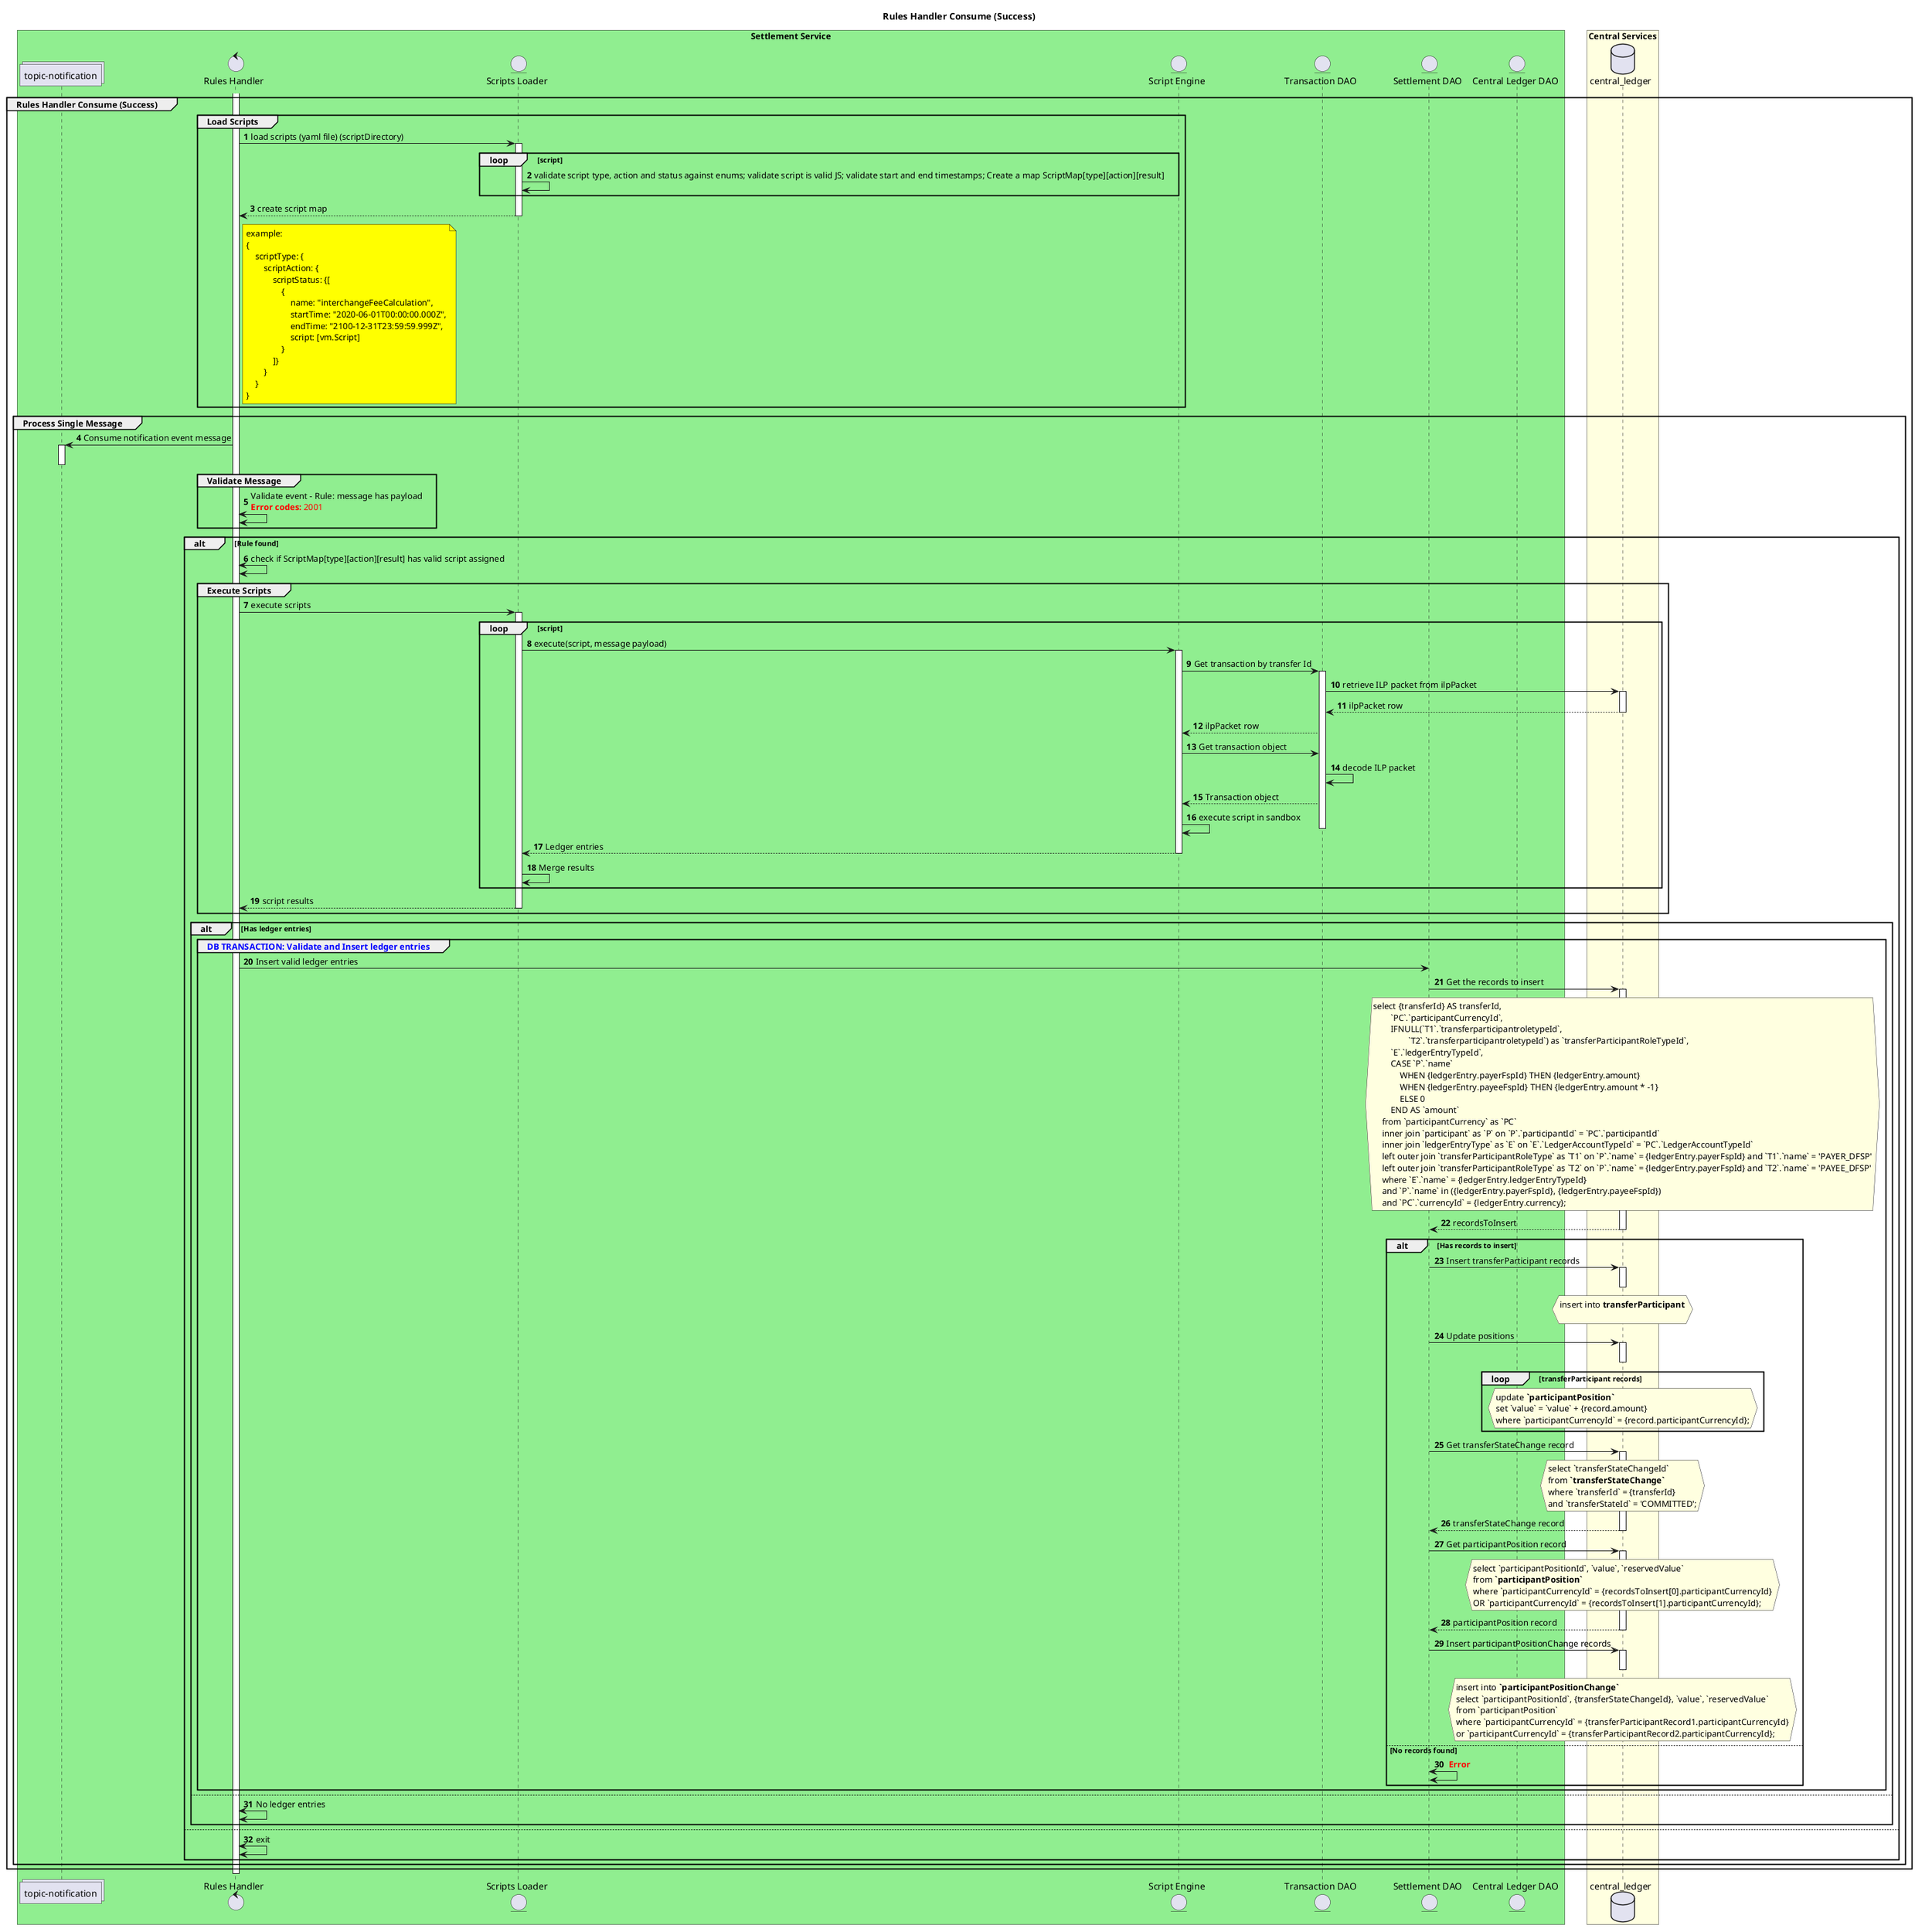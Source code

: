 /'*****
 License
 --------------
 Copyright © 2017 Bill & Melinda Gates Foundation
 The Mojaloop files are made available by the Bill & Melinda Gates Foundation under the Apache License, Version 2.0 (the "License") and you may not use these files except in compliance with the License. You may obtain a copy of the License at
 http://www.apache.org/licenses/LICENSE-2.0
 Unless required by applicable law or agreed to in writing, the Mojaloop files are distributed on an "AS IS" BASIS, WITHOUT WARRANTIES OR CONDITIONS OF ANY KIND, either express or implied. See the License for the specific language governing permissions and limitations under the License.
 Contributors
 --------------
 This is the official list of the Mojaloop project contributors for this file.
 Names of the original copyright holders (individuals or organizations)
 should be listed with a '*' in the first column. People who have
 contributed from an organization can be listed under the organization
 that actually holds the copyright for their contributions (see the
 Gates Foundation organization for an example). Those individuals should have
 their names indented and be marked with a '-'. Email address can be added
 optionally within square brackets <email>.
 * Gates Foundation
 - Name Surname <name.surname@gatesfoundation.com>

 * Neal Donnan <neal.donnan@modusbox.com>
 * Valentin Genev <valentin.genev@modusbox.com>
 --------------
 ******'/

@startuml
' declare title
title Rules Handler Consume (Success)
autonumber
' Actor Keys:
'   boundary - APIs/Interfaces, etc
'   collections - Kafka Topics
'   control - Kafka Consumers
'   entity - Database Access Objects
'   database - Database Persistance Store

' declare actors

collections "topic-notification" as TOPIC_NOTIFICATION
control "Rules Handler" as RULES_HANDLER
database "central_ledger" as DB
entity "Scripts Loader" as SCRIPTS_LOADER
entity "Script Engine" as SCRIPT_ENGINE
entity "Transaction DAO" as TRANSACTION_DAO
entity "Settlement DAO" as SETTLEMENT_DAO
entity "Central Ledger DAO" as CENTRAL_LEDGER_DAO

box "Settlement Service" #LightGreen
    participant TOPIC_NOTIFICATION
    participant RULES_HANDLER
    participant SCRIPTS_LOADER
    participant SCRIPT_ENGINE
    participant TRANSACTION_DAO
    participant SETTLEMENT_DAO
    participant CENTRAL_LEDGER_DAO
end box

box "Central Services" #lightyellow
    participant DB
end box

' start flow
activate RULES_HANDLER
group Rules Handler Consume (Success)
    group Load Scripts
        RULES_HANDLER -> SCRIPTS_LOADER: load scripts (yaml file) (scriptDirectory)
        activate SCRIPTS_LOADER
        loop script
            SCRIPTS_LOADER -> SCRIPTS_LOADER: validate script type, action and status against enums; validate script is valid JS; validate start and end timestamps; Create a map ScriptMap[type][action][result]
        end
        SCRIPTS_LOADER --> RULES_HANDLER: create script map
        note right of RULES_HANDLER #yellow
            example:
            {
                scriptType: {
                    scriptAction: {
                        scriptStatus: {[
                            {
                                name: "interchangeFeeCalculation",
                                startTime: "2020-06-01T00:00:00.000Z",
                                endTime: "2100-12-31T23:59:59.999Z",
                                script: [vm.Script]
                            }
                        ]}
                    }
                }
            }
        end note        
        deactivate SCRIPTS_LOADER
    end
    group Process Single Message
        TOPIC_NOTIFICATION <- RULES_HANDLER: Consume notification event message
        activate TOPIC_NOTIFICATION
        deactivate TOPIC_NOTIFICATION
        group Validate Message
            RULES_HANDLER <-> RULES_HANDLER: Validate event - Rule: message has payload\n<color #FF0000><b>Error codes:</b> 2001</color>
        end
        alt Rule found
            RULES_HANDLER <-> RULES_HANDLER: check if ScriptMap[type][action][result] has valid script assigned
            group Execute Scripts
                RULES_HANDLER -> SCRIPTS_LOADER: execute scripts
                activate SCRIPTS_LOADER
                loop script
                    SCRIPTS_LOADER -> SCRIPT_ENGINE: execute(script, message payload)
                    activate SCRIPT_ENGINE
                    SCRIPT_ENGINE -> TRANSACTION_DAO: Get transaction by transfer Id
                    activate TRANSACTION_DAO
                    TRANSACTION_DAO -> DB: retrieve ILP packet from ilpPacket
                    activate DB
                    DB --> TRANSACTION_DAO: ilpPacket row
                    deactivate DB
                    TRANSACTION_DAO --> SCRIPT_ENGINE: ilpPacket row
                    SCRIPT_ENGINE -> TRANSACTION_DAO: Get transaction object
                    TRANSACTION_DAO -> TRANSACTION_DAO: decode ILP packet
                    TRANSACTION_DAO --> SCRIPT_ENGINE: Transaction object
                    SCRIPT_ENGINE -> SCRIPT_ENGINE: execute script in sandbox
                    deactivate
                    SCRIPT_ENGINE --> SCRIPTS_LOADER: Ledger entries
                    deactivate SCRIPT_ENGINE
                    SCRIPTS_LOADER -> SCRIPTS_LOADER: Merge results
                end
                SCRIPTS_LOADER --> RULES_HANDLER: script results
                deactivate SCRIPTS_LOADER
            end
                
            alt Has ledger entries
                        group <color #blue>DB TRANSACTION: Validate and Insert ledger entries</color>
                            RULES_HANDLER -> SETTLEMENT_DAO: Insert valid ledger entries
                            SETTLEMENT_DAO -> DB: Get the records to insert
                            activate DB
                            hnote over DB #lightyellow
                                select {transferId} AS transferId,
                                        `PC`.`participantCurrencyId`,
                                        IFNULL(`T1`.`transferparticipantroletypeId`,
                                                `T2`.`transferparticipantroletypeId`) as `transferParticipantRoleTypeId`,
                                        `E`.`ledgerEntryTypeId`,
                                        CASE `P`.`name`
                                            WHEN {ledgerEntry.payerFspId} THEN {ledgerEntry.amount}
                                            WHEN {ledgerEntry.payeeFspId} THEN {ledgerEntry.amount * -1}
                                            ELSE 0
                                        END AS `amount`
                                    from `participantCurrency` as `PC`
                                    inner join `participant` as `P` on `P`.`participantId` = `PC`.`participantId`
                                    inner join `ledgerEntryType` as `E` on `E`.`LedgerAccountTypeId` = `PC`.`LedgerAccountTypeId`
                                    left outer join `transferParticipantRoleType` as `T1` on `P`.`name` = {ledgerEntry.payerFspId} and `T1`.`name` = 'PAYER_DFSP'
                                    left outer join `transferParticipantRoleType` as `T2` on `P`.`name` = {ledgerEntry.payerFspId} and `T2`.`name` = 'PAYEE_DFSP'
                                    where `E`.`name` = {ledgerEntry.ledgerEntryTypeId}
                                    and `P`.`name` in ({ledgerEntry.payerFspId}, {ledgerEntry.payeeFspId})
                                    and `PC`.`currencyId` = {ledgerEntry.currency};
                            end hnote
                            SETTLEMENT_DAO <-- DB: recordsToInsert
                            deactivate DB

                            alt Has records to insert
                                SETTLEMENT_DAO -> DB: Insert transferParticipant records
                                activate DB
                                deactivate DB
                                hnote over DB #lightyellow
                                    insert into **transferParticipant**
                                    
                                end hnote
                                SETTLEMENT_DAO -> DB: Update positions
                                activate DB
                                deactivate DB
                                loop transferParticipant records
                                    hnote over DB #lightyellow
                                        update **`participantPosition`**
                                        set `value` = `value` + {record.amount}
                                        where `participantCurrencyId` = {record.participantCurrencyId};
                                    end hnote
                                end
                                SETTLEMENT_DAO -> DB: Get transferStateChange record
                                activate DB
                                hnote over DB #lightyellow
                                    select `transferStateChangeId`
                                    from **`transferStateChange`**
                                    where `transferId` = {transferId}
                                    and `transferStateId` = 'COMMITTED';
                                end hnote
                                SETTLEMENT_DAO <-- DB: transferStateChange record
                                deactivate DB
                                SETTLEMENT_DAO -> DB: Get participantPosition record
                                activate DB
                                hnote over DB #lightyellow
                                    select `participantPositionId`, `value`, `reservedValue`
                                    from **`participantPosition`**
                                    where `participantCurrencyId` = {recordsToInsert[0].participantCurrencyId}
                                    OR `participantCurrencyId` = {recordsToInsert[1].participantCurrencyId};
                                end hnote
                                SETTLEMENT_DAO <-- DB: participantPosition record
                                deactivate DB
                                SETTLEMENT_DAO -> DB: Insert participantPositionChange records
                                activate DB
                                deactivate DB
                                hnote over DB #lightyellow
                                    insert into **`participantPositionChange`**
                                    select `participantPositionId`, {transferStateChangeId}, `value`, `reservedValue`
                                    from `participantPosition`
                                    where `participantCurrencyId` = {transferParticipantRecord1.participantCurrencyId}
                                    or `participantCurrencyId` = {transferParticipantRecord2.participantCurrencyId};
                                end hnote
                            else No records found
                            SETTLEMENT_DAO <-> SETTLEMENT_DAO: <color #FF0000><b> Error </b></color>
                            end
                            
                        end
                    else
                        RULES_HANDLER <-> RULES_HANDLER: No ledger entries   
                    end
                    
                    
        else
            RULES_HANDLER <-> RULES_HANDLER: exit    
        end
  end    
end
deactivate RULES_HANDLER
@enduml
